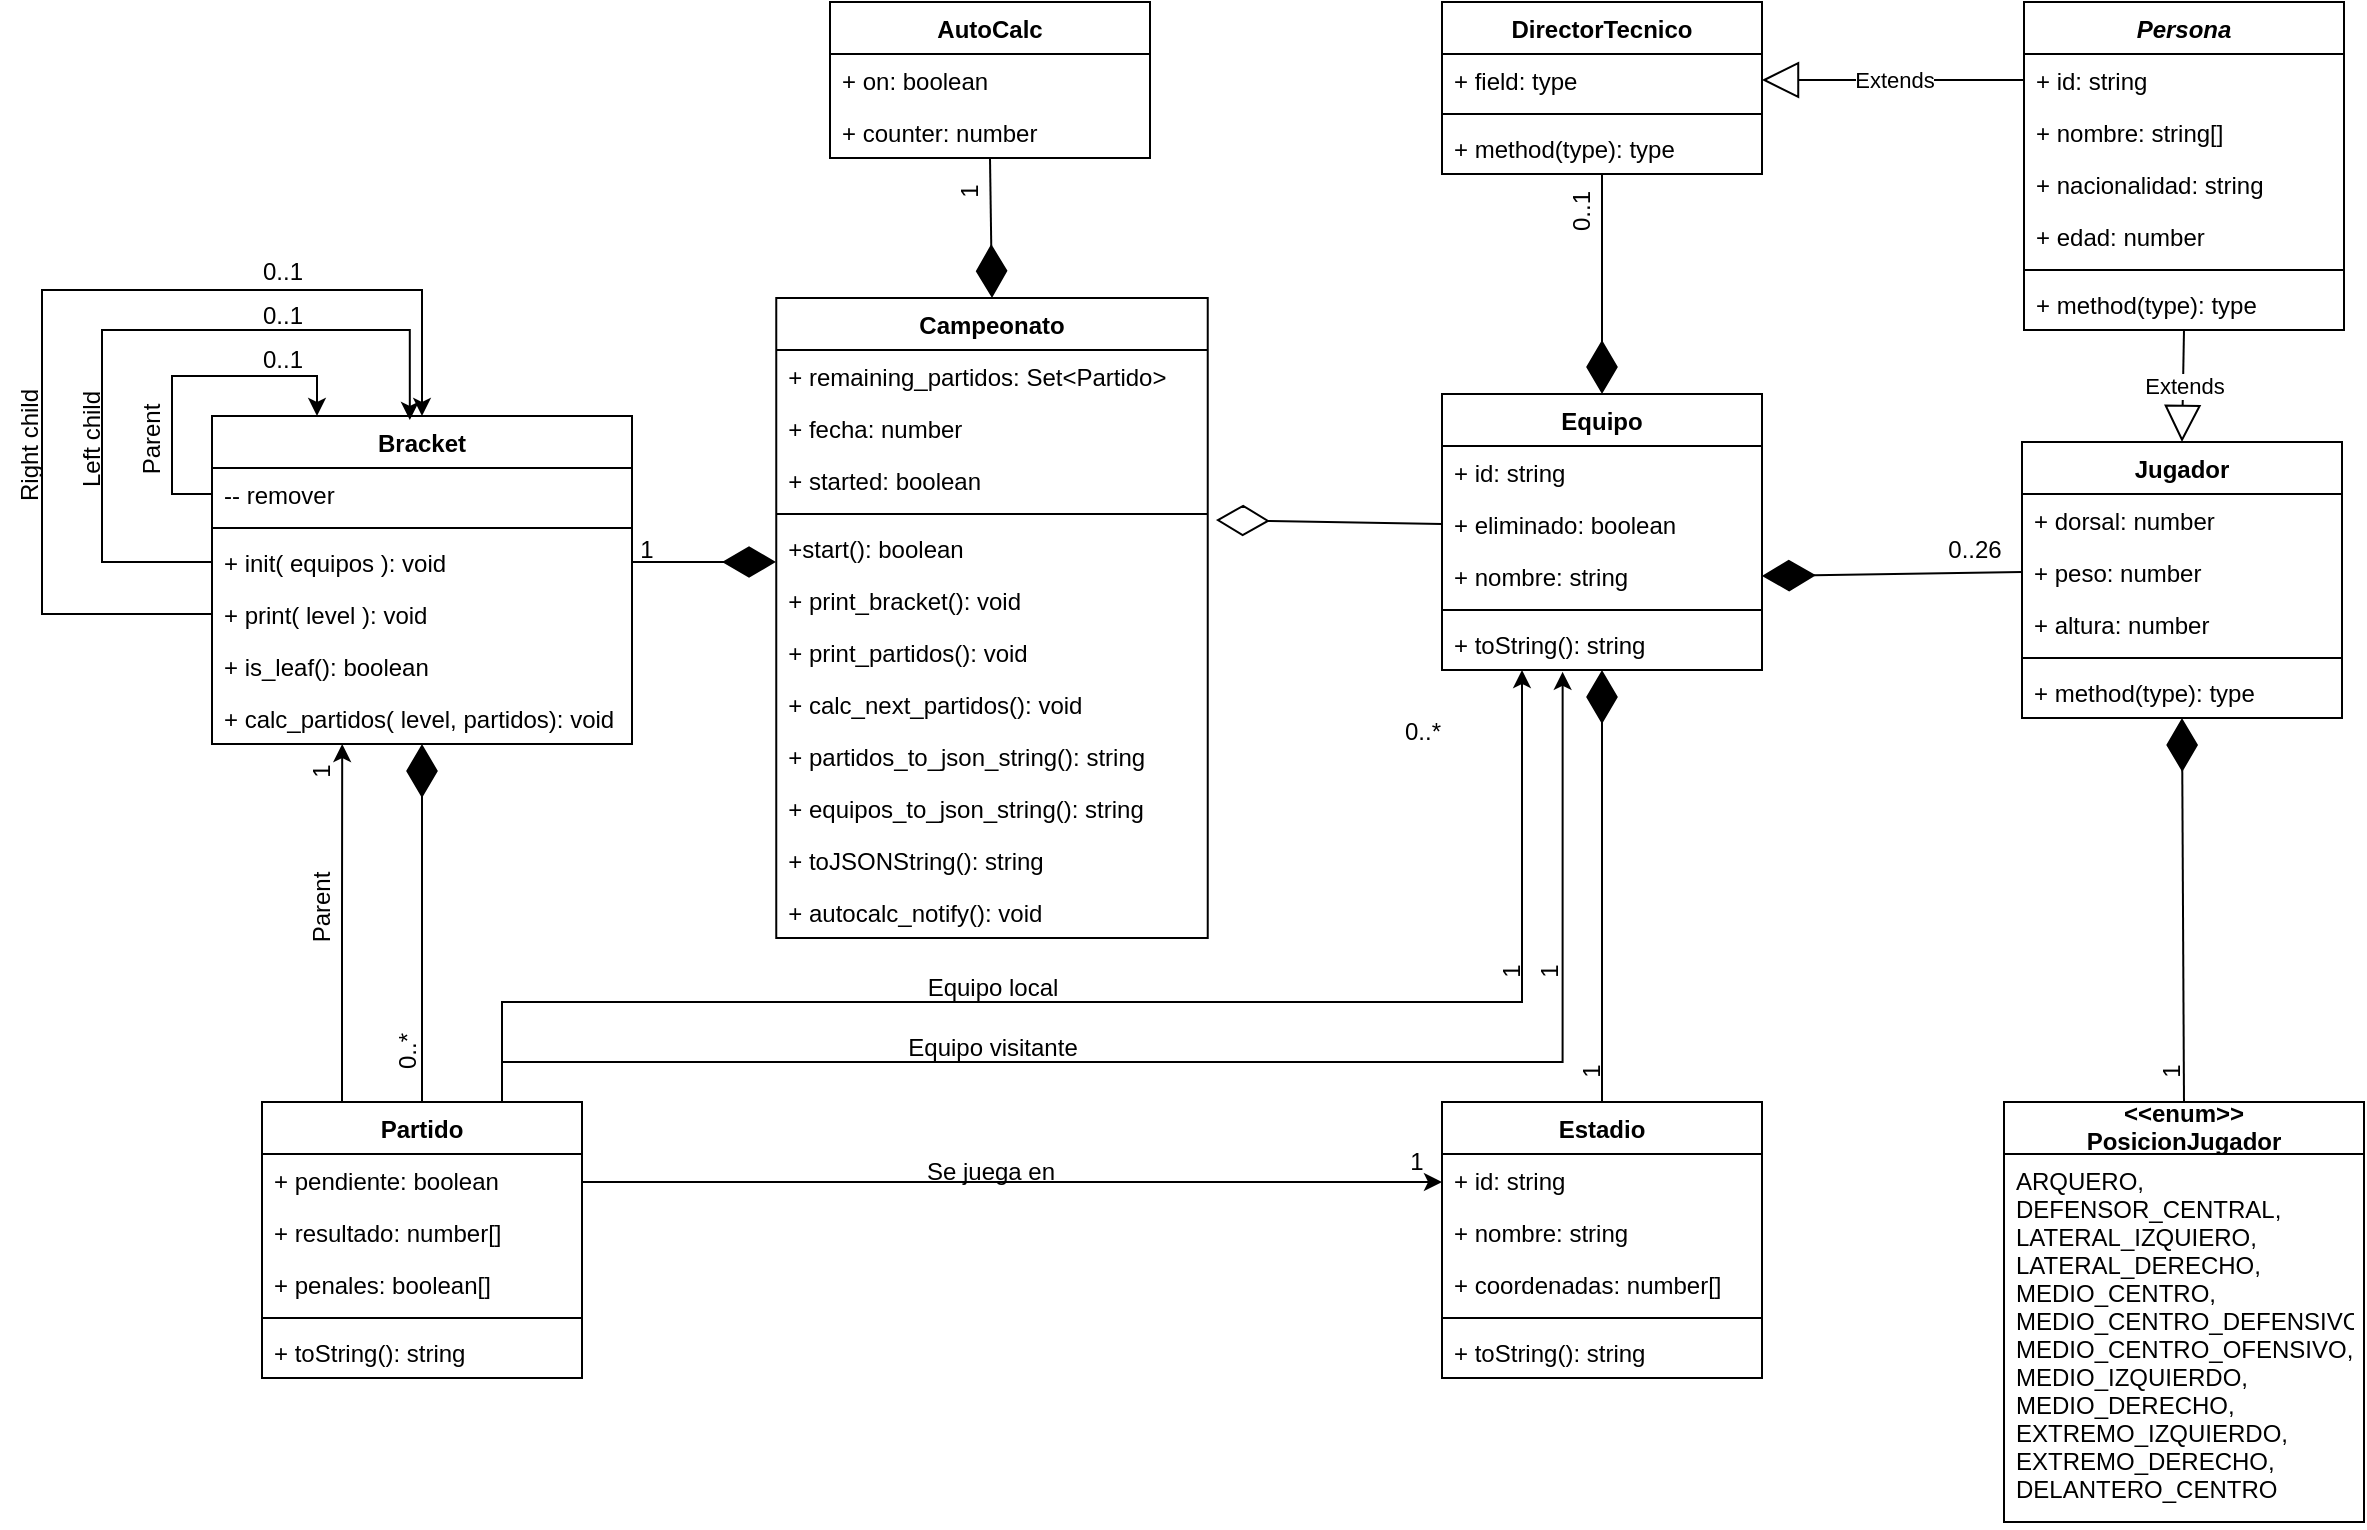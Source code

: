 <mxfile version="21.1.2" type="device">
  <diagram id="C5RBs43oDa-KdzZeNtuy" name="Page-1">
    <mxGraphModel dx="2084" dy="1859" grid="1" gridSize="10" guides="1" tooltips="1" connect="1" arrows="1" fold="1" page="1" pageScale="1" pageWidth="827" pageHeight="1169" math="0" shadow="0">
      <root>
        <mxCell id="WIyWlLk6GJQsqaUBKTNV-0" />
        <mxCell id="WIyWlLk6GJQsqaUBKTNV-1" parent="WIyWlLk6GJQsqaUBKTNV-0" />
        <mxCell id="YnYgKwFMJ1RTBgg2w8o9-0" value="Campeonato" style="swimlane;fontStyle=1;align=center;verticalAlign=top;childLayout=stackLayout;horizontal=1;startSize=26;horizontalStack=0;resizeParent=1;resizeParentMax=0;resizeLast=0;collapsible=1;marginBottom=0;" parent="WIyWlLk6GJQsqaUBKTNV-1" vertex="1">
          <mxGeometry x="307.13" y="28" width="215.74" height="320" as="geometry" />
        </mxCell>
        <mxCell id="YnYgKwFMJ1RTBgg2w8o9-80" value="+ remaining_partidos: Set&lt;Partido&gt;" style="text;strokeColor=none;fillColor=none;align=left;verticalAlign=top;spacingLeft=4;spacingRight=4;overflow=hidden;rotatable=0;points=[[0,0.5],[1,0.5]];portConstraint=eastwest;" parent="YnYgKwFMJ1RTBgg2w8o9-0" vertex="1">
          <mxGeometry y="26" width="215.74" height="26" as="geometry" />
        </mxCell>
        <mxCell id="Dfmrhssgw1x3swnQ17vJ-1" value="+ fecha: number" style="text;strokeColor=none;fillColor=none;align=left;verticalAlign=top;spacingLeft=4;spacingRight=4;overflow=hidden;rotatable=0;points=[[0,0.5],[1,0.5]];portConstraint=eastwest;" vertex="1" parent="YnYgKwFMJ1RTBgg2w8o9-0">
          <mxGeometry y="52" width="215.74" height="26" as="geometry" />
        </mxCell>
        <mxCell id="Dfmrhssgw1x3swnQ17vJ-2" value="+ started: boolean" style="text;strokeColor=none;fillColor=none;align=left;verticalAlign=top;spacingLeft=4;spacingRight=4;overflow=hidden;rotatable=0;points=[[0,0.5],[1,0.5]];portConstraint=eastwest;" vertex="1" parent="YnYgKwFMJ1RTBgg2w8o9-0">
          <mxGeometry y="78" width="215.74" height="26" as="geometry" />
        </mxCell>
        <mxCell id="YnYgKwFMJ1RTBgg2w8o9-2" value="" style="line;strokeWidth=1;fillColor=none;align=left;verticalAlign=middle;spacingTop=-1;spacingLeft=3;spacingRight=3;rotatable=0;labelPosition=right;points=[];portConstraint=eastwest;strokeColor=inherit;" parent="YnYgKwFMJ1RTBgg2w8o9-0" vertex="1">
          <mxGeometry y="104" width="215.74" height="8" as="geometry" />
        </mxCell>
        <mxCell id="YnYgKwFMJ1RTBgg2w8o9-3" value="+start(): boolean" style="text;strokeColor=none;fillColor=none;align=left;verticalAlign=top;spacingLeft=4;spacingRight=4;overflow=hidden;rotatable=0;points=[[0,0.5],[1,0.5]];portConstraint=eastwest;" parent="YnYgKwFMJ1RTBgg2w8o9-0" vertex="1">
          <mxGeometry y="112" width="215.74" height="26" as="geometry" />
        </mxCell>
        <mxCell id="YnYgKwFMJ1RTBgg2w8o9-82" value="+ print_bracket(): void" style="text;strokeColor=none;fillColor=none;align=left;verticalAlign=top;spacingLeft=4;spacingRight=4;overflow=hidden;rotatable=0;points=[[0,0.5],[1,0.5]];portConstraint=eastwest;" parent="YnYgKwFMJ1RTBgg2w8o9-0" vertex="1">
          <mxGeometry y="138" width="215.74" height="26" as="geometry" />
        </mxCell>
        <mxCell id="ufOQZ7FPcGqmex2RXYFN-3" value="+ print_partidos(): void" style="text;strokeColor=none;fillColor=none;align=left;verticalAlign=top;spacingLeft=4;spacingRight=4;overflow=hidden;rotatable=0;points=[[0,0.5],[1,0.5]];portConstraint=eastwest;" parent="YnYgKwFMJ1RTBgg2w8o9-0" vertex="1">
          <mxGeometry y="164" width="215.74" height="26" as="geometry" />
        </mxCell>
        <mxCell id="ufOQZ7FPcGqmex2RXYFN-4" value="+ calc_next_partidos(): void" style="text;strokeColor=none;fillColor=none;align=left;verticalAlign=top;spacingLeft=4;spacingRight=4;overflow=hidden;rotatable=0;points=[[0,0.5],[1,0.5]];portConstraint=eastwest;" parent="YnYgKwFMJ1RTBgg2w8o9-0" vertex="1">
          <mxGeometry y="190" width="215.74" height="26" as="geometry" />
        </mxCell>
        <mxCell id="Dfmrhssgw1x3swnQ17vJ-20" value="+ partidos_to_json_string(): string" style="text;strokeColor=none;fillColor=none;align=left;verticalAlign=top;spacingLeft=4;spacingRight=4;overflow=hidden;rotatable=0;points=[[0,0.5],[1,0.5]];portConstraint=eastwest;" vertex="1" parent="YnYgKwFMJ1RTBgg2w8o9-0">
          <mxGeometry y="216" width="215.74" height="26" as="geometry" />
        </mxCell>
        <mxCell id="Dfmrhssgw1x3swnQ17vJ-21" value="+ equipos_to_json_string(): string" style="text;strokeColor=none;fillColor=none;align=left;verticalAlign=top;spacingLeft=4;spacingRight=4;overflow=hidden;rotatable=0;points=[[0,0.5],[1,0.5]];portConstraint=eastwest;" vertex="1" parent="YnYgKwFMJ1RTBgg2w8o9-0">
          <mxGeometry y="242" width="215.74" height="26" as="geometry" />
        </mxCell>
        <mxCell id="Dfmrhssgw1x3swnQ17vJ-23" value="+ toJSONString(): string" style="text;strokeColor=none;fillColor=none;align=left;verticalAlign=top;spacingLeft=4;spacingRight=4;overflow=hidden;rotatable=0;points=[[0,0.5],[1,0.5]];portConstraint=eastwest;" vertex="1" parent="YnYgKwFMJ1RTBgg2w8o9-0">
          <mxGeometry y="268" width="215.74" height="26" as="geometry" />
        </mxCell>
        <mxCell id="Dfmrhssgw1x3swnQ17vJ-24" value="+ autocalc_notify(): void" style="text;strokeColor=none;fillColor=none;align=left;verticalAlign=top;spacingLeft=4;spacingRight=4;overflow=hidden;rotatable=0;points=[[0,0.5],[1,0.5]];portConstraint=eastwest;" vertex="1" parent="YnYgKwFMJ1RTBgg2w8o9-0">
          <mxGeometry y="294" width="215.74" height="26" as="geometry" />
        </mxCell>
        <mxCell id="YnYgKwFMJ1RTBgg2w8o9-4" value="Equipo" style="swimlane;fontStyle=1;align=center;verticalAlign=top;childLayout=stackLayout;horizontal=1;startSize=26;horizontalStack=0;resizeParent=1;resizeParentMax=0;resizeLast=0;collapsible=1;marginBottom=0;" parent="WIyWlLk6GJQsqaUBKTNV-1" vertex="1">
          <mxGeometry x="640" y="76" width="160" height="138" as="geometry" />
        </mxCell>
        <mxCell id="Dfmrhssgw1x3swnQ17vJ-29" value="+ id: string" style="text;strokeColor=none;fillColor=none;align=left;verticalAlign=top;spacingLeft=4;spacingRight=4;overflow=hidden;rotatable=0;points=[[0,0.5],[1,0.5]];portConstraint=eastwest;" vertex="1" parent="YnYgKwFMJ1RTBgg2w8o9-4">
          <mxGeometry y="26" width="160" height="26" as="geometry" />
        </mxCell>
        <mxCell id="YnYgKwFMJ1RTBgg2w8o9-11" value="+ eliminado: boolean" style="text;strokeColor=none;fillColor=none;align=left;verticalAlign=top;spacingLeft=4;spacingRight=4;overflow=hidden;rotatable=0;points=[[0,0.5],[1,0.5]];portConstraint=eastwest;" parent="YnYgKwFMJ1RTBgg2w8o9-4" vertex="1">
          <mxGeometry y="52" width="160" height="26" as="geometry" />
        </mxCell>
        <mxCell id="YnYgKwFMJ1RTBgg2w8o9-5" value="+ nombre: string" style="text;strokeColor=none;fillColor=none;align=left;verticalAlign=top;spacingLeft=4;spacingRight=4;overflow=hidden;rotatable=0;points=[[0,0.5],[1,0.5]];portConstraint=eastwest;" parent="YnYgKwFMJ1RTBgg2w8o9-4" vertex="1">
          <mxGeometry y="78" width="160" height="26" as="geometry" />
        </mxCell>
        <mxCell id="YnYgKwFMJ1RTBgg2w8o9-6" value="" style="line;strokeWidth=1;fillColor=none;align=left;verticalAlign=middle;spacingTop=-1;spacingLeft=3;spacingRight=3;rotatable=0;labelPosition=right;points=[];portConstraint=eastwest;strokeColor=inherit;" parent="YnYgKwFMJ1RTBgg2w8o9-4" vertex="1">
          <mxGeometry y="104" width="160" height="8" as="geometry" />
        </mxCell>
        <mxCell id="YnYgKwFMJ1RTBgg2w8o9-7" value="+ toString(): string" style="text;strokeColor=none;fillColor=none;align=left;verticalAlign=top;spacingLeft=4;spacingRight=4;overflow=hidden;rotatable=0;points=[[0,0.5],[1,0.5]];portConstraint=eastwest;" parent="YnYgKwFMJ1RTBgg2w8o9-4" vertex="1">
          <mxGeometry y="112" width="160" height="26" as="geometry" />
        </mxCell>
        <mxCell id="YnYgKwFMJ1RTBgg2w8o9-12" value="" style="endArrow=diamondThin;endFill=0;endSize=24;html=1;rounded=0;exitX=0;exitY=0.5;exitDx=0;exitDy=0;entryX=1.019;entryY=-0.038;entryDx=0;entryDy=0;entryPerimeter=0;" parent="WIyWlLk6GJQsqaUBKTNV-1" source="YnYgKwFMJ1RTBgg2w8o9-11" target="YnYgKwFMJ1RTBgg2w8o9-3" edge="1">
          <mxGeometry width="160" relative="1" as="geometry">
            <mxPoint x="380" y="360" as="sourcePoint" />
            <mxPoint x="502" y="225" as="targetPoint" />
          </mxGeometry>
        </mxCell>
        <mxCell id="YnYgKwFMJ1RTBgg2w8o9-14" value="0..*" style="text;html=1;align=center;verticalAlign=middle;resizable=0;points=[];autosize=1;strokeColor=none;fillColor=none;" parent="WIyWlLk6GJQsqaUBKTNV-1" vertex="1">
          <mxGeometry x="610" y="230" width="40" height="30" as="geometry" />
        </mxCell>
        <mxCell id="YnYgKwFMJ1RTBgg2w8o9-16" value="Jugador" style="swimlane;fontStyle=1;align=center;verticalAlign=top;childLayout=stackLayout;horizontal=1;startSize=26;horizontalStack=0;resizeParent=1;resizeParentMax=0;resizeLast=0;collapsible=1;marginBottom=0;" parent="WIyWlLk6GJQsqaUBKTNV-1" vertex="1">
          <mxGeometry x="930" y="100" width="160" height="138" as="geometry" />
        </mxCell>
        <mxCell id="YnYgKwFMJ1RTBgg2w8o9-20" value="+ dorsal: number" style="text;strokeColor=none;fillColor=none;align=left;verticalAlign=top;spacingLeft=4;spacingRight=4;overflow=hidden;rotatable=0;points=[[0,0.5],[1,0.5]];portConstraint=eastwest;" parent="YnYgKwFMJ1RTBgg2w8o9-16" vertex="1">
          <mxGeometry y="26" width="160" height="26" as="geometry" />
        </mxCell>
        <mxCell id="ufOQZ7FPcGqmex2RXYFN-5" value="+ peso: number" style="text;strokeColor=none;fillColor=none;align=left;verticalAlign=top;spacingLeft=4;spacingRight=4;overflow=hidden;rotatable=0;points=[[0,0.5],[1,0.5]];portConstraint=eastwest;" parent="YnYgKwFMJ1RTBgg2w8o9-16" vertex="1">
          <mxGeometry y="52" width="160" height="26" as="geometry" />
        </mxCell>
        <mxCell id="ufOQZ7FPcGqmex2RXYFN-6" value="+ altura: number" style="text;strokeColor=none;fillColor=none;align=left;verticalAlign=top;spacingLeft=4;spacingRight=4;overflow=hidden;rotatable=0;points=[[0,0.5],[1,0.5]];portConstraint=eastwest;" parent="YnYgKwFMJ1RTBgg2w8o9-16" vertex="1">
          <mxGeometry y="78" width="160" height="26" as="geometry" />
        </mxCell>
        <mxCell id="YnYgKwFMJ1RTBgg2w8o9-18" value="" style="line;strokeWidth=1;fillColor=none;align=left;verticalAlign=middle;spacingTop=-1;spacingLeft=3;spacingRight=3;rotatable=0;labelPosition=right;points=[];portConstraint=eastwest;strokeColor=inherit;" parent="YnYgKwFMJ1RTBgg2w8o9-16" vertex="1">
          <mxGeometry y="104" width="160" height="8" as="geometry" />
        </mxCell>
        <mxCell id="YnYgKwFMJ1RTBgg2w8o9-19" value="+ method(type): type" style="text;strokeColor=none;fillColor=none;align=left;verticalAlign=top;spacingLeft=4;spacingRight=4;overflow=hidden;rotatable=0;points=[[0,0.5],[1,0.5]];portConstraint=eastwest;" parent="YnYgKwFMJ1RTBgg2w8o9-16" vertex="1">
          <mxGeometry y="112" width="160" height="26" as="geometry" />
        </mxCell>
        <mxCell id="YnYgKwFMJ1RTBgg2w8o9-22" value="" style="endArrow=diamondThin;endFill=1;endSize=24;html=1;rounded=0;exitX=0;exitY=0.5;exitDx=0;exitDy=0;entryX=1;entryY=0.5;entryDx=0;entryDy=0;" parent="WIyWlLk6GJQsqaUBKTNV-1" target="YnYgKwFMJ1RTBgg2w8o9-5" edge="1" source="ufOQZ7FPcGqmex2RXYFN-5">
          <mxGeometry width="160" relative="1" as="geometry">
            <mxPoint x="940" y="277" as="sourcePoint" />
            <mxPoint x="810" y="154" as="targetPoint" />
          </mxGeometry>
        </mxCell>
        <mxCell id="YnYgKwFMJ1RTBgg2w8o9-23" value="0..26" style="text;html=1;align=center;verticalAlign=middle;resizable=0;points=[];autosize=1;strokeColor=none;fillColor=none;" parent="WIyWlLk6GJQsqaUBKTNV-1" vertex="1">
          <mxGeometry x="881" y="139" width="50" height="30" as="geometry" />
        </mxCell>
        <mxCell id="YnYgKwFMJ1RTBgg2w8o9-24" value="&lt;&lt;enum&gt;&gt;&#xa;PosicionJugador" style="swimlane;fontStyle=1;align=center;verticalAlign=top;childLayout=stackLayout;horizontal=1;startSize=26;horizontalStack=0;resizeParent=1;resizeParentMax=0;resizeLast=0;collapsible=1;marginBottom=0;spacingBottom=0;spacingTop=-8;" parent="WIyWlLk6GJQsqaUBKTNV-1" vertex="1">
          <mxGeometry x="921" y="430" width="180" height="210" as="geometry" />
        </mxCell>
        <mxCell id="YnYgKwFMJ1RTBgg2w8o9-25" value="ARQUERO,&#xa;DEFENSOR_CENTRAL,&#xa;LATERAL_IZQUIERO,&#xa;LATERAL_DERECHO,&#xa;MEDIO_CENTRO,&#xa;MEDIO_CENTRO_DEFENSIVO,&#xa;MEDIO_CENTRO_OFENSIVO,&#xa;MEDIO_IZQUIERDO,&#xa;MEDIO_DERECHO,&#xa;EXTREMO_IZQUIERDO,&#xa;EXTREMO_DERECHO,&#xa;DELANTERO_CENTRO&#xa;" style="text;strokeColor=none;fillColor=none;align=left;verticalAlign=top;spacingLeft=4;spacingRight=4;overflow=hidden;rotatable=0;points=[[0,0.5],[1,0.5]];portConstraint=eastwest;" parent="YnYgKwFMJ1RTBgg2w8o9-24" vertex="1">
          <mxGeometry y="26" width="180" height="184" as="geometry" />
        </mxCell>
        <mxCell id="YnYgKwFMJ1RTBgg2w8o9-28" value="" style="endArrow=diamondThin;endFill=1;endSize=24;html=1;rounded=0;entryX=0.5;entryY=1;entryDx=0;entryDy=0;exitX=0.5;exitY=0;exitDx=0;exitDy=0;" parent="WIyWlLk6GJQsqaUBKTNV-1" source="YnYgKwFMJ1RTBgg2w8o9-24" target="YnYgKwFMJ1RTBgg2w8o9-16" edge="1">
          <mxGeometry width="160" relative="1" as="geometry">
            <mxPoint x="770" y="440" as="sourcePoint" />
            <mxPoint x="930" y="440" as="targetPoint" />
          </mxGeometry>
        </mxCell>
        <mxCell id="YnYgKwFMJ1RTBgg2w8o9-29" value="Persona" style="swimlane;fontStyle=3;align=center;verticalAlign=top;childLayout=stackLayout;horizontal=1;startSize=26;horizontalStack=0;resizeParent=1;resizeParentMax=0;resizeLast=0;collapsible=1;marginBottom=0;" parent="WIyWlLk6GJQsqaUBKTNV-1" vertex="1">
          <mxGeometry x="931" y="-120" width="160" height="164" as="geometry" />
        </mxCell>
        <mxCell id="Dfmrhssgw1x3swnQ17vJ-28" value="+ id: string" style="text;strokeColor=none;fillColor=none;align=left;verticalAlign=top;spacingLeft=4;spacingRight=4;overflow=hidden;rotatable=0;points=[[0,0.5],[1,0.5]];portConstraint=eastwest;" vertex="1" parent="YnYgKwFMJ1RTBgg2w8o9-29">
          <mxGeometry y="26" width="160" height="26" as="geometry" />
        </mxCell>
        <mxCell id="YnYgKwFMJ1RTBgg2w8o9-30" value="+ nombre: string[]" style="text;strokeColor=none;fillColor=none;align=left;verticalAlign=top;spacingLeft=4;spacingRight=4;overflow=hidden;rotatable=0;points=[[0,0.5],[1,0.5]];portConstraint=eastwest;" parent="YnYgKwFMJ1RTBgg2w8o9-29" vertex="1">
          <mxGeometry y="52" width="160" height="26" as="geometry" />
        </mxCell>
        <mxCell id="YnYgKwFMJ1RTBgg2w8o9-33" value="+ nacionalidad: string" style="text;strokeColor=none;fillColor=none;align=left;verticalAlign=top;spacingLeft=4;spacingRight=4;overflow=hidden;rotatable=0;points=[[0,0.5],[1,0.5]];portConstraint=eastwest;" parent="YnYgKwFMJ1RTBgg2w8o9-29" vertex="1">
          <mxGeometry y="78" width="160" height="26" as="geometry" />
        </mxCell>
        <mxCell id="YnYgKwFMJ1RTBgg2w8o9-34" value="+ edad: number" style="text;strokeColor=none;fillColor=none;align=left;verticalAlign=top;spacingLeft=4;spacingRight=4;overflow=hidden;rotatable=0;points=[[0,0.5],[1,0.5]];portConstraint=eastwest;" parent="YnYgKwFMJ1RTBgg2w8o9-29" vertex="1">
          <mxGeometry y="104" width="160" height="26" as="geometry" />
        </mxCell>
        <mxCell id="YnYgKwFMJ1RTBgg2w8o9-31" value="" style="line;strokeWidth=1;fillColor=none;align=left;verticalAlign=middle;spacingTop=-1;spacingLeft=3;spacingRight=3;rotatable=0;labelPosition=right;points=[];portConstraint=eastwest;strokeColor=inherit;" parent="YnYgKwFMJ1RTBgg2w8o9-29" vertex="1">
          <mxGeometry y="130" width="160" height="8" as="geometry" />
        </mxCell>
        <mxCell id="YnYgKwFMJ1RTBgg2w8o9-32" value="+ method(type): type" style="text;strokeColor=none;fillColor=none;align=left;verticalAlign=top;spacingLeft=4;spacingRight=4;overflow=hidden;rotatable=0;points=[[0,0.5],[1,0.5]];portConstraint=eastwest;" parent="YnYgKwFMJ1RTBgg2w8o9-29" vertex="1">
          <mxGeometry y="138" width="160" height="26" as="geometry" />
        </mxCell>
        <mxCell id="YnYgKwFMJ1RTBgg2w8o9-35" value="Extends" style="endArrow=block;endSize=16;endFill=0;html=1;rounded=0;exitX=0.5;exitY=1;exitDx=0;exitDy=0;entryX=0.5;entryY=0;entryDx=0;entryDy=0;" parent="WIyWlLk6GJQsqaUBKTNV-1" source="YnYgKwFMJ1RTBgg2w8o9-29" target="YnYgKwFMJ1RTBgg2w8o9-16" edge="1">
          <mxGeometry width="160" relative="1" as="geometry">
            <mxPoint x="1140" y="170" as="sourcePoint" />
            <mxPoint x="1300" y="170" as="targetPoint" />
          </mxGeometry>
        </mxCell>
        <mxCell id="YnYgKwFMJ1RTBgg2w8o9-36" value="DirectorTecnico" style="swimlane;fontStyle=1;align=center;verticalAlign=top;childLayout=stackLayout;horizontal=1;startSize=26;horizontalStack=0;resizeParent=1;resizeParentMax=0;resizeLast=0;collapsible=1;marginBottom=0;" parent="WIyWlLk6GJQsqaUBKTNV-1" vertex="1">
          <mxGeometry x="640" y="-120" width="160" height="86" as="geometry" />
        </mxCell>
        <mxCell id="YnYgKwFMJ1RTBgg2w8o9-37" value="+ field: type" style="text;strokeColor=none;fillColor=none;align=left;verticalAlign=top;spacingLeft=4;spacingRight=4;overflow=hidden;rotatable=0;points=[[0,0.5],[1,0.5]];portConstraint=eastwest;" parent="YnYgKwFMJ1RTBgg2w8o9-36" vertex="1">
          <mxGeometry y="26" width="160" height="26" as="geometry" />
        </mxCell>
        <mxCell id="YnYgKwFMJ1RTBgg2w8o9-38" value="" style="line;strokeWidth=1;fillColor=none;align=left;verticalAlign=middle;spacingTop=-1;spacingLeft=3;spacingRight=3;rotatable=0;labelPosition=right;points=[];portConstraint=eastwest;strokeColor=inherit;" parent="YnYgKwFMJ1RTBgg2w8o9-36" vertex="1">
          <mxGeometry y="52" width="160" height="8" as="geometry" />
        </mxCell>
        <mxCell id="YnYgKwFMJ1RTBgg2w8o9-39" value="+ method(type): type" style="text;strokeColor=none;fillColor=none;align=left;verticalAlign=top;spacingLeft=4;spacingRight=4;overflow=hidden;rotatable=0;points=[[0,0.5],[1,0.5]];portConstraint=eastwest;" parent="YnYgKwFMJ1RTBgg2w8o9-36" vertex="1">
          <mxGeometry y="60" width="160" height="26" as="geometry" />
        </mxCell>
        <mxCell id="YnYgKwFMJ1RTBgg2w8o9-40" value="Extends" style="endArrow=block;endSize=16;endFill=0;html=1;rounded=0;exitX=0;exitY=0.5;exitDx=0;exitDy=0;entryX=1;entryY=0.5;entryDx=0;entryDy=0;" parent="WIyWlLk6GJQsqaUBKTNV-1" source="Dfmrhssgw1x3swnQ17vJ-28" target="YnYgKwFMJ1RTBgg2w8o9-37" edge="1">
          <mxGeometry width="160" relative="1" as="geometry">
            <mxPoint x="770" y="150" as="sourcePoint" />
            <mxPoint x="930" y="150" as="targetPoint" />
          </mxGeometry>
        </mxCell>
        <mxCell id="YnYgKwFMJ1RTBgg2w8o9-41" value="" style="endArrow=diamondThin;endFill=1;endSize=24;html=1;rounded=0;exitX=0.5;exitY=1;exitDx=0;exitDy=0;entryX=0.5;entryY=0;entryDx=0;entryDy=0;" parent="WIyWlLk6GJQsqaUBKTNV-1" source="YnYgKwFMJ1RTBgg2w8o9-36" target="YnYgKwFMJ1RTBgg2w8o9-4" edge="1">
          <mxGeometry width="160" relative="1" as="geometry">
            <mxPoint x="580" y="170" as="sourcePoint" />
            <mxPoint x="740" y="170" as="targetPoint" />
          </mxGeometry>
        </mxCell>
        <mxCell id="YnYgKwFMJ1RTBgg2w8o9-42" value="0..1" style="text;html=1;align=center;verticalAlign=middle;resizable=0;points=[];autosize=1;strokeColor=none;fillColor=none;rotation=270;" parent="WIyWlLk6GJQsqaUBKTNV-1" vertex="1">
          <mxGeometry x="690" y="-30" width="40" height="30" as="geometry" />
        </mxCell>
        <mxCell id="YnYgKwFMJ1RTBgg2w8o9-43" value="Bracket" style="swimlane;fontStyle=1;align=center;verticalAlign=top;childLayout=stackLayout;horizontal=1;startSize=26;horizontalStack=0;resizeParent=1;resizeParentMax=0;resizeLast=0;collapsible=1;marginBottom=0;" parent="WIyWlLk6GJQsqaUBKTNV-1" vertex="1">
          <mxGeometry x="25" y="87" width="210" height="164" as="geometry" />
        </mxCell>
        <mxCell id="ufOQZ7FPcGqmex2RXYFN-13" style="edgeStyle=orthogonalEdgeStyle;rounded=0;orthogonalLoop=1;jettySize=auto;html=1;exitX=0;exitY=0.5;exitDx=0;exitDy=0;entryX=0.25;entryY=0;entryDx=0;entryDy=0;" parent="YnYgKwFMJ1RTBgg2w8o9-43" source="YnYgKwFMJ1RTBgg2w8o9-44" target="YnYgKwFMJ1RTBgg2w8o9-43" edge="1">
          <mxGeometry relative="1" as="geometry">
            <Array as="points">
              <mxPoint x="-20" y="39" />
              <mxPoint x="-20" y="-20" />
              <mxPoint x="53" y="-20" />
            </Array>
          </mxGeometry>
        </mxCell>
        <mxCell id="YnYgKwFMJ1RTBgg2w8o9-44" value="-- remover" style="text;strokeColor=none;fillColor=none;align=left;verticalAlign=top;spacingLeft=4;spacingRight=4;overflow=hidden;rotatable=0;points=[[0,0.5],[1,0.5]];portConstraint=eastwest;" parent="YnYgKwFMJ1RTBgg2w8o9-43" vertex="1">
          <mxGeometry y="26" width="210" height="26" as="geometry" />
        </mxCell>
        <mxCell id="YnYgKwFMJ1RTBgg2w8o9-45" value="" style="line;strokeWidth=1;fillColor=none;align=left;verticalAlign=middle;spacingTop=-1;spacingLeft=3;spacingRight=3;rotatable=0;labelPosition=right;points=[];portConstraint=eastwest;strokeColor=inherit;" parent="YnYgKwFMJ1RTBgg2w8o9-43" vertex="1">
          <mxGeometry y="52" width="210" height="8" as="geometry" />
        </mxCell>
        <mxCell id="Dfmrhssgw1x3swnQ17vJ-13" style="edgeStyle=orthogonalEdgeStyle;rounded=0;orthogonalLoop=1;jettySize=auto;html=1;exitX=0;exitY=0.5;exitDx=0;exitDy=0;entryX=0.471;entryY=0.012;entryDx=0;entryDy=0;entryPerimeter=0;" edge="1" parent="YnYgKwFMJ1RTBgg2w8o9-43" source="YnYgKwFMJ1RTBgg2w8o9-46" target="YnYgKwFMJ1RTBgg2w8o9-43">
          <mxGeometry relative="1" as="geometry">
            <Array as="points">
              <mxPoint x="-55" y="73" />
              <mxPoint x="-55" y="-43" />
              <mxPoint x="99" y="-43" />
            </Array>
          </mxGeometry>
        </mxCell>
        <mxCell id="YnYgKwFMJ1RTBgg2w8o9-46" value="+ init( equipos ): void" style="text;strokeColor=none;fillColor=none;align=left;verticalAlign=top;spacingLeft=4;spacingRight=4;overflow=hidden;rotatable=0;points=[[0,0.5],[1,0.5]];portConstraint=eastwest;" parent="YnYgKwFMJ1RTBgg2w8o9-43" vertex="1">
          <mxGeometry y="60" width="210" height="26" as="geometry" />
        </mxCell>
        <mxCell id="Dfmrhssgw1x3swnQ17vJ-16" style="edgeStyle=orthogonalEdgeStyle;rounded=0;orthogonalLoop=1;jettySize=auto;html=1;exitX=0;exitY=0.5;exitDx=0;exitDy=0;entryX=0.5;entryY=0;entryDx=0;entryDy=0;" edge="1" parent="YnYgKwFMJ1RTBgg2w8o9-43" source="ufOQZ7FPcGqmex2RXYFN-8" target="YnYgKwFMJ1RTBgg2w8o9-43">
          <mxGeometry relative="1" as="geometry">
            <Array as="points">
              <mxPoint x="-85" y="99" />
              <mxPoint x="-85" y="-63" />
              <mxPoint x="105" y="-63" />
            </Array>
          </mxGeometry>
        </mxCell>
        <mxCell id="ufOQZ7FPcGqmex2RXYFN-8" value="+ print( level ): void" style="text;strokeColor=none;fillColor=none;align=left;verticalAlign=top;spacingLeft=4;spacingRight=4;overflow=hidden;rotatable=0;points=[[0,0.5],[1,0.5]];portConstraint=eastwest;" parent="YnYgKwFMJ1RTBgg2w8o9-43" vertex="1">
          <mxGeometry y="86" width="210" height="26" as="geometry" />
        </mxCell>
        <mxCell id="ufOQZ7FPcGqmex2RXYFN-9" value="+ is_leaf(): boolean" style="text;strokeColor=none;fillColor=none;align=left;verticalAlign=top;spacingLeft=4;spacingRight=4;overflow=hidden;rotatable=0;points=[[0,0.5],[1,0.5]];portConstraint=eastwest;" parent="YnYgKwFMJ1RTBgg2w8o9-43" vertex="1">
          <mxGeometry y="112" width="210" height="26" as="geometry" />
        </mxCell>
        <mxCell id="ufOQZ7FPcGqmex2RXYFN-10" value="+ calc_partidos( level, partidos): void" style="text;strokeColor=none;fillColor=none;align=left;verticalAlign=top;spacingLeft=4;spacingRight=4;overflow=hidden;rotatable=0;points=[[0,0.5],[1,0.5]];portConstraint=eastwest;" parent="YnYgKwFMJ1RTBgg2w8o9-43" vertex="1">
          <mxGeometry y="138" width="210" height="26" as="geometry" />
        </mxCell>
        <mxCell id="YnYgKwFMJ1RTBgg2w8o9-51" value="Estadio" style="swimlane;fontStyle=1;align=center;verticalAlign=top;childLayout=stackLayout;horizontal=1;startSize=26;horizontalStack=0;resizeParent=1;resizeParentMax=0;resizeLast=0;collapsible=1;marginBottom=0;" parent="WIyWlLk6GJQsqaUBKTNV-1" vertex="1">
          <mxGeometry x="640" y="430" width="160" height="138" as="geometry" />
        </mxCell>
        <mxCell id="Dfmrhssgw1x3swnQ17vJ-27" value="+ id: string" style="text;strokeColor=none;fillColor=none;align=left;verticalAlign=top;spacingLeft=4;spacingRight=4;overflow=hidden;rotatable=0;points=[[0,0.5],[1,0.5]];portConstraint=eastwest;" vertex="1" parent="YnYgKwFMJ1RTBgg2w8o9-51">
          <mxGeometry y="26" width="160" height="26" as="geometry" />
        </mxCell>
        <mxCell id="YnYgKwFMJ1RTBgg2w8o9-52" value="+ nombre: string" style="text;strokeColor=none;fillColor=none;align=left;verticalAlign=top;spacingLeft=4;spacingRight=4;overflow=hidden;rotatable=0;points=[[0,0.5],[1,0.5]];portConstraint=eastwest;" parent="YnYgKwFMJ1RTBgg2w8o9-51" vertex="1">
          <mxGeometry y="52" width="160" height="26" as="geometry" />
        </mxCell>
        <mxCell id="YnYgKwFMJ1RTBgg2w8o9-55" value="+ coordenadas: number[]" style="text;strokeColor=none;fillColor=none;align=left;verticalAlign=top;spacingLeft=4;spacingRight=4;overflow=hidden;rotatable=0;points=[[0,0.5],[1,0.5]];portConstraint=eastwest;" parent="YnYgKwFMJ1RTBgg2w8o9-51" vertex="1">
          <mxGeometry y="78" width="160" height="26" as="geometry" />
        </mxCell>
        <mxCell id="YnYgKwFMJ1RTBgg2w8o9-53" value="" style="line;strokeWidth=1;fillColor=none;align=left;verticalAlign=middle;spacingTop=-1;spacingLeft=3;spacingRight=3;rotatable=0;labelPosition=right;points=[];portConstraint=eastwest;strokeColor=inherit;" parent="YnYgKwFMJ1RTBgg2w8o9-51" vertex="1">
          <mxGeometry y="104" width="160" height="8" as="geometry" />
        </mxCell>
        <mxCell id="YnYgKwFMJ1RTBgg2w8o9-54" value="+ toString(): string" style="text;strokeColor=none;fillColor=none;align=left;verticalAlign=top;spacingLeft=4;spacingRight=4;overflow=hidden;rotatable=0;points=[[0,0.5],[1,0.5]];portConstraint=eastwest;" parent="YnYgKwFMJ1RTBgg2w8o9-51" vertex="1">
          <mxGeometry y="112" width="160" height="26" as="geometry" />
        </mxCell>
        <mxCell id="YnYgKwFMJ1RTBgg2w8o9-56" value="" style="endArrow=diamondThin;endFill=1;endSize=24;html=1;rounded=0;entryX=0.5;entryY=1;entryDx=0;entryDy=0;exitX=0.5;exitY=0;exitDx=0;exitDy=0;" parent="WIyWlLk6GJQsqaUBKTNV-1" source="YnYgKwFMJ1RTBgg2w8o9-51" target="YnYgKwFMJ1RTBgg2w8o9-4" edge="1">
          <mxGeometry width="160" relative="1" as="geometry">
            <mxPoint x="460" y="450" as="sourcePoint" />
            <mxPoint x="620" y="450" as="targetPoint" />
          </mxGeometry>
        </mxCell>
        <mxCell id="YnYgKwFMJ1RTBgg2w8o9-57" value="1" style="text;html=1;align=center;verticalAlign=middle;resizable=0;points=[];autosize=1;strokeColor=none;fillColor=none;rotation=270;" parent="WIyWlLk6GJQsqaUBKTNV-1" vertex="1">
          <mxGeometry x="700" y="400" width="30" height="30" as="geometry" />
        </mxCell>
        <mxCell id="ufOQZ7FPcGqmex2RXYFN-15" style="edgeStyle=orthogonalEdgeStyle;rounded=0;orthogonalLoop=1;jettySize=auto;html=1;exitX=0.75;exitY=0;exitDx=0;exitDy=0;entryX=0.25;entryY=1;entryDx=0;entryDy=0;" parent="WIyWlLk6GJQsqaUBKTNV-1" source="YnYgKwFMJ1RTBgg2w8o9-58" target="YnYgKwFMJ1RTBgg2w8o9-4" edge="1">
          <mxGeometry relative="1" as="geometry">
            <mxPoint x="640" y="390" as="targetPoint" />
            <Array as="points">
              <mxPoint x="170" y="380" />
              <mxPoint x="680" y="380" />
            </Array>
          </mxGeometry>
        </mxCell>
        <mxCell id="ufOQZ7FPcGqmex2RXYFN-18" style="edgeStyle=orthogonalEdgeStyle;rounded=0;orthogonalLoop=1;jettySize=auto;html=1;exitX=0.75;exitY=0;exitDx=0;exitDy=0;entryX=0.377;entryY=1.036;entryDx=0;entryDy=0;entryPerimeter=0;" parent="WIyWlLk6GJQsqaUBKTNV-1" source="YnYgKwFMJ1RTBgg2w8o9-58" target="YnYgKwFMJ1RTBgg2w8o9-7" edge="1">
          <mxGeometry relative="1" as="geometry">
            <mxPoint x="700" y="350" as="targetPoint" />
            <Array as="points">
              <mxPoint x="170" y="410" />
              <mxPoint x="700" y="410" />
            </Array>
          </mxGeometry>
        </mxCell>
        <mxCell id="Dfmrhssgw1x3swnQ17vJ-37" style="edgeStyle=orthogonalEdgeStyle;rounded=0;orthogonalLoop=1;jettySize=auto;html=1;exitX=0.25;exitY=0;exitDx=0;exitDy=0;entryX=0.31;entryY=1;entryDx=0;entryDy=0;entryPerimeter=0;" edge="1" parent="WIyWlLk6GJQsqaUBKTNV-1" source="YnYgKwFMJ1RTBgg2w8o9-58" target="ufOQZ7FPcGqmex2RXYFN-10">
          <mxGeometry relative="1" as="geometry" />
        </mxCell>
        <mxCell id="YnYgKwFMJ1RTBgg2w8o9-58" value="Partido" style="swimlane;fontStyle=1;align=center;verticalAlign=top;childLayout=stackLayout;horizontal=1;startSize=26;horizontalStack=0;resizeParent=1;resizeParentMax=0;resizeLast=0;collapsible=1;marginBottom=0;" parent="WIyWlLk6GJQsqaUBKTNV-1" vertex="1">
          <mxGeometry x="50" y="430" width="160" height="138" as="geometry" />
        </mxCell>
        <mxCell id="YnYgKwFMJ1RTBgg2w8o9-85" value="+ pendiente: boolean" style="text;strokeColor=none;fillColor=none;align=left;verticalAlign=top;spacingLeft=4;spacingRight=4;overflow=hidden;rotatable=0;points=[[0,0.5],[1,0.5]];portConstraint=eastwest;" parent="YnYgKwFMJ1RTBgg2w8o9-58" vertex="1">
          <mxGeometry y="26" width="160" height="26" as="geometry" />
        </mxCell>
        <mxCell id="YnYgKwFMJ1RTBgg2w8o9-78" value="+ resultado: number[]" style="text;strokeColor=none;fillColor=none;align=left;verticalAlign=top;spacingLeft=4;spacingRight=4;overflow=hidden;rotatable=0;points=[[0,0.5],[1,0.5]];portConstraint=eastwest;" parent="YnYgKwFMJ1RTBgg2w8o9-58" vertex="1">
          <mxGeometry y="52" width="160" height="26" as="geometry" />
        </mxCell>
        <mxCell id="ufOQZ7FPcGqmex2RXYFN-17" value="+ penales: boolean[]" style="text;strokeColor=none;fillColor=none;align=left;verticalAlign=top;spacingLeft=4;spacingRight=4;overflow=hidden;rotatable=0;points=[[0,0.5],[1,0.5]];portConstraint=eastwest;" parent="YnYgKwFMJ1RTBgg2w8o9-58" vertex="1">
          <mxGeometry y="78" width="160" height="26" as="geometry" />
        </mxCell>
        <mxCell id="YnYgKwFMJ1RTBgg2w8o9-60" value="" style="line;strokeWidth=1;fillColor=none;align=left;verticalAlign=middle;spacingTop=-1;spacingLeft=3;spacingRight=3;rotatable=0;labelPosition=right;points=[];portConstraint=eastwest;strokeColor=inherit;" parent="YnYgKwFMJ1RTBgg2w8o9-58" vertex="1">
          <mxGeometry y="104" width="160" height="8" as="geometry" />
        </mxCell>
        <mxCell id="YnYgKwFMJ1RTBgg2w8o9-61" value="+ toString(): string" style="text;strokeColor=none;fillColor=none;align=left;verticalAlign=top;spacingLeft=4;spacingRight=4;overflow=hidden;rotatable=0;points=[[0,0.5],[1,0.5]];portConstraint=eastwest;" parent="YnYgKwFMJ1RTBgg2w8o9-58" vertex="1">
          <mxGeometry y="112" width="160" height="26" as="geometry" />
        </mxCell>
        <mxCell id="YnYgKwFMJ1RTBgg2w8o9-69" value="Equipo local" style="text;html=1;align=center;verticalAlign=middle;resizable=0;points=[];autosize=1;strokeColor=none;fillColor=none;" parent="WIyWlLk6GJQsqaUBKTNV-1" vertex="1">
          <mxGeometry x="370" y="358" width="90" height="30" as="geometry" />
        </mxCell>
        <mxCell id="YnYgKwFMJ1RTBgg2w8o9-70" value="1" style="text;html=1;align=center;verticalAlign=middle;resizable=0;points=[];autosize=1;strokeColor=none;fillColor=none;rotation=-90;" parent="WIyWlLk6GJQsqaUBKTNV-1" vertex="1">
          <mxGeometry x="660" y="350" width="30" height="30" as="geometry" />
        </mxCell>
        <mxCell id="YnYgKwFMJ1RTBgg2w8o9-76" value="Se juega en" style="text;html=1;align=center;verticalAlign=middle;resizable=0;points=[];autosize=1;strokeColor=none;fillColor=none;" parent="WIyWlLk6GJQsqaUBKTNV-1" vertex="1">
          <mxGeometry x="368.5" y="450" width="90" height="30" as="geometry" />
        </mxCell>
        <mxCell id="YnYgKwFMJ1RTBgg2w8o9-77" value="1" style="text;html=1;align=center;verticalAlign=middle;resizable=0;points=[];autosize=1;strokeColor=none;fillColor=none;" parent="WIyWlLk6GJQsqaUBKTNV-1" vertex="1">
          <mxGeometry x="612" y="445" width="30" height="30" as="geometry" />
        </mxCell>
        <mxCell id="YnYgKwFMJ1RTBgg2w8o9-79" value="0..*" style="text;html=1;align=center;verticalAlign=middle;resizable=0;points=[];autosize=1;strokeColor=none;fillColor=none;rotation=-90;" parent="WIyWlLk6GJQsqaUBKTNV-1" vertex="1">
          <mxGeometry x="103" y="390" width="40" height="30" as="geometry" />
        </mxCell>
        <mxCell id="YnYgKwFMJ1RTBgg2w8o9-81" value="" style="endArrow=diamondThin;endFill=1;endSize=24;html=1;rounded=0;exitX=0.5;exitY=0;exitDx=0;exitDy=0;entryX=0.5;entryY=1;entryDx=0;entryDy=0;" parent="WIyWlLk6GJQsqaUBKTNV-1" source="YnYgKwFMJ1RTBgg2w8o9-58" target="YnYgKwFMJ1RTBgg2w8o9-43" edge="1">
          <mxGeometry width="160" relative="1" as="geometry">
            <mxPoint x="40" y="270" as="sourcePoint" />
            <mxPoint x="200" y="270" as="targetPoint" />
          </mxGeometry>
        </mxCell>
        <mxCell id="YnYgKwFMJ1RTBgg2w8o9-83" value="1" style="text;html=1;align=center;verticalAlign=middle;resizable=0;points=[];autosize=1;strokeColor=none;fillColor=none;rotation=-90;" parent="WIyWlLk6GJQsqaUBKTNV-1" vertex="1">
          <mxGeometry x="990" y="400" width="30" height="30" as="geometry" />
        </mxCell>
        <mxCell id="YnYgKwFMJ1RTBgg2w8o9-84" value="1" style="text;html=1;align=center;verticalAlign=middle;resizable=0;points=[];autosize=1;strokeColor=none;fillColor=none;" parent="WIyWlLk6GJQsqaUBKTNV-1" vertex="1">
          <mxGeometry x="227" y="139" width="30" height="30" as="geometry" />
        </mxCell>
        <mxCell id="ufOQZ7FPcGqmex2RXYFN-12" value="" style="endArrow=diamondThin;endFill=1;endSize=24;html=1;rounded=0;exitX=1;exitY=0.5;exitDx=0;exitDy=0;" parent="WIyWlLk6GJQsqaUBKTNV-1" source="YnYgKwFMJ1RTBgg2w8o9-46" edge="1">
          <mxGeometry width="160" relative="1" as="geometry">
            <mxPoint x="140" y="440" as="sourcePoint" />
            <mxPoint x="307" y="160" as="targetPoint" />
          </mxGeometry>
        </mxCell>
        <mxCell id="ufOQZ7FPcGqmex2RXYFN-14" value="0..1" style="text;html=1;align=center;verticalAlign=middle;resizable=0;points=[];autosize=1;strokeColor=none;fillColor=none;" parent="WIyWlLk6GJQsqaUBKTNV-1" vertex="1">
          <mxGeometry x="40" y="44" width="40" height="30" as="geometry" />
        </mxCell>
        <mxCell id="ufOQZ7FPcGqmex2RXYFN-16" style="edgeStyle=orthogonalEdgeStyle;rounded=0;orthogonalLoop=1;jettySize=auto;html=1;exitX=1;exitY=0.5;exitDx=0;exitDy=0;" parent="WIyWlLk6GJQsqaUBKTNV-1" edge="1">
          <mxGeometry relative="1" as="geometry">
            <mxPoint x="640" y="470" as="targetPoint" />
            <mxPoint x="210" y="469" as="sourcePoint" />
            <Array as="points">
              <mxPoint x="210" y="470" />
            </Array>
          </mxGeometry>
        </mxCell>
        <mxCell id="ufOQZ7FPcGqmex2RXYFN-19" value="1" style="text;html=1;align=center;verticalAlign=middle;resizable=0;points=[];autosize=1;strokeColor=none;fillColor=none;rotation=-90;" parent="WIyWlLk6GJQsqaUBKTNV-1" vertex="1">
          <mxGeometry x="679" y="350" width="30" height="30" as="geometry" />
        </mxCell>
        <mxCell id="ufOQZ7FPcGqmex2RXYFN-20" value="Equipo visitante" style="text;html=1;align=center;verticalAlign=middle;resizable=0;points=[];autosize=1;strokeColor=none;fillColor=none;" parent="WIyWlLk6GJQsqaUBKTNV-1" vertex="1">
          <mxGeometry x="360" y="388" width="110" height="30" as="geometry" />
        </mxCell>
        <mxCell id="Dfmrhssgw1x3swnQ17vJ-4" value="AutoCalc" style="swimlane;fontStyle=1;align=center;verticalAlign=top;childLayout=stackLayout;horizontal=1;startSize=26;horizontalStack=0;resizeParent=1;resizeParentMax=0;resizeLast=0;collapsible=1;marginBottom=0;" vertex="1" parent="WIyWlLk6GJQsqaUBKTNV-1">
          <mxGeometry x="334" y="-120" width="160" height="78" as="geometry" />
        </mxCell>
        <mxCell id="Dfmrhssgw1x3swnQ17vJ-5" value="+ on: boolean" style="text;strokeColor=none;fillColor=none;align=left;verticalAlign=top;spacingLeft=4;spacingRight=4;overflow=hidden;rotatable=0;points=[[0,0.5],[1,0.5]];portConstraint=eastwest;" vertex="1" parent="Dfmrhssgw1x3swnQ17vJ-4">
          <mxGeometry y="26" width="160" height="26" as="geometry" />
        </mxCell>
        <mxCell id="Dfmrhssgw1x3swnQ17vJ-8" value="+ counter: number" style="text;strokeColor=none;fillColor=none;align=left;verticalAlign=top;spacingLeft=4;spacingRight=4;overflow=hidden;rotatable=0;points=[[0,0.5],[1,0.5]];portConstraint=eastwest;" vertex="1" parent="Dfmrhssgw1x3swnQ17vJ-4">
          <mxGeometry y="52" width="160" height="26" as="geometry" />
        </mxCell>
        <mxCell id="Dfmrhssgw1x3swnQ17vJ-9" value="" style="endArrow=diamondThin;endFill=1;endSize=24;html=1;rounded=0;entryX=0.5;entryY=0;entryDx=0;entryDy=0;exitX=0.5;exitY=1;exitDx=0;exitDy=0;" edge="1" parent="WIyWlLk6GJQsqaUBKTNV-1" source="Dfmrhssgw1x3swnQ17vJ-4" target="YnYgKwFMJ1RTBgg2w8o9-0">
          <mxGeometry width="160" relative="1" as="geometry">
            <mxPoint x="410" y="70" as="sourcePoint" />
            <mxPoint x="660" y="90" as="targetPoint" />
          </mxGeometry>
        </mxCell>
        <mxCell id="Dfmrhssgw1x3swnQ17vJ-10" value="1" style="text;html=1;align=center;verticalAlign=middle;resizable=0;points=[];autosize=1;strokeColor=none;fillColor=none;rotation=270;" vertex="1" parent="WIyWlLk6GJQsqaUBKTNV-1">
          <mxGeometry x="389" y="-40" width="30" height="30" as="geometry" />
        </mxCell>
        <mxCell id="Dfmrhssgw1x3swnQ17vJ-11" value="Parent" style="text;html=1;align=center;verticalAlign=middle;resizable=0;points=[];autosize=1;strokeColor=none;fillColor=none;rotation=270;" vertex="1" parent="WIyWlLk6GJQsqaUBKTNV-1">
          <mxGeometry x="-35" y="84" width="60" height="30" as="geometry" />
        </mxCell>
        <mxCell id="Dfmrhssgw1x3swnQ17vJ-14" value="Left child" style="text;html=1;align=center;verticalAlign=middle;resizable=0;points=[];autosize=1;strokeColor=none;fillColor=none;rotation=270;" vertex="1" parent="WIyWlLk6GJQsqaUBKTNV-1">
          <mxGeometry x="-70" y="84" width="70" height="30" as="geometry" />
        </mxCell>
        <mxCell id="Dfmrhssgw1x3swnQ17vJ-15" value="0..1" style="text;html=1;align=center;verticalAlign=middle;resizable=0;points=[];autosize=1;strokeColor=none;fillColor=none;rotation=0;" vertex="1" parent="WIyWlLk6GJQsqaUBKTNV-1">
          <mxGeometry x="40" y="22" width="40" height="30" as="geometry" />
        </mxCell>
        <mxCell id="Dfmrhssgw1x3swnQ17vJ-17" value="Right child" style="text;html=1;align=center;verticalAlign=middle;resizable=0;points=[];autosize=1;strokeColor=none;fillColor=none;rotation=-90;" vertex="1" parent="WIyWlLk6GJQsqaUBKTNV-1">
          <mxGeometry x="-106" y="87" width="80" height="30" as="geometry" />
        </mxCell>
        <mxCell id="Dfmrhssgw1x3swnQ17vJ-18" value="0..1" style="text;html=1;align=center;verticalAlign=middle;resizable=0;points=[];autosize=1;strokeColor=none;fillColor=none;rotation=0;" vertex="1" parent="WIyWlLk6GJQsqaUBKTNV-1">
          <mxGeometry x="40" width="40" height="30" as="geometry" />
        </mxCell>
        <mxCell id="Dfmrhssgw1x3swnQ17vJ-38" value="Parent" style="text;html=1;align=center;verticalAlign=middle;resizable=0;points=[];autosize=1;strokeColor=none;fillColor=none;rotation=270;" vertex="1" parent="WIyWlLk6GJQsqaUBKTNV-1">
          <mxGeometry x="50" y="318" width="60" height="30" as="geometry" />
        </mxCell>
        <mxCell id="Dfmrhssgw1x3swnQ17vJ-39" value="1" style="text;html=1;align=center;verticalAlign=middle;resizable=0;points=[];autosize=1;strokeColor=none;fillColor=none;rotation=270;" vertex="1" parent="WIyWlLk6GJQsqaUBKTNV-1">
          <mxGeometry x="65" y="250" width="30" height="30" as="geometry" />
        </mxCell>
      </root>
    </mxGraphModel>
  </diagram>
</mxfile>
